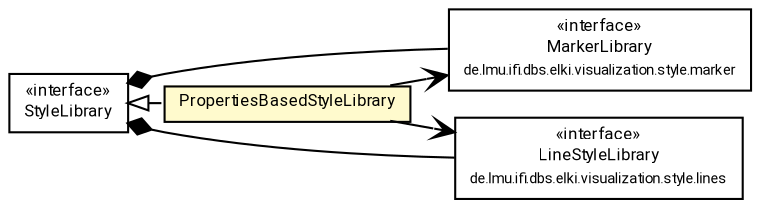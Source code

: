 #!/usr/local/bin/dot
#
# Class diagram 
# Generated by UMLGraph version R5_7_2-60-g0e99a6 (http://www.spinellis.gr/umlgraph/)
#

digraph G {
	graph [fontnames="svg"]
	edge [fontname="Roboto",fontsize=7,labelfontname="Roboto",labelfontsize=7,color="black"];
	node [fontname="Roboto",fontcolor="black",fontsize=8,shape=plaintext,margin=0,width=0,height=0];
	nodesep=0.15;
	ranksep=0.25;
	rankdir=LR;
	// de.lmu.ifi.dbs.elki.visualization.style.StyleLibrary
	c8494819 [label=<<table title="de.lmu.ifi.dbs.elki.visualization.style.StyleLibrary" border="0" cellborder="1" cellspacing="0" cellpadding="2" href="StyleLibrary.html" target="_parent">
		<tr><td><table border="0" cellspacing="0" cellpadding="1">
		<tr><td align="center" balign="center"> &#171;interface&#187; </td></tr>
		<tr><td align="center" balign="center"> <font face="Roboto">StyleLibrary</font> </td></tr>
		</table></td></tr>
		</table>>, URL="StyleLibrary.html"];
	// de.lmu.ifi.dbs.elki.visualization.style.marker.MarkerLibrary
	c8494823 [label=<<table title="de.lmu.ifi.dbs.elki.visualization.style.marker.MarkerLibrary" border="0" cellborder="1" cellspacing="0" cellpadding="2" href="marker/MarkerLibrary.html" target="_parent">
		<tr><td><table border="0" cellspacing="0" cellpadding="1">
		<tr><td align="center" balign="center"> &#171;interface&#187; </td></tr>
		<tr><td align="center" balign="center"> <font face="Roboto">MarkerLibrary</font> </td></tr>
		<tr><td align="center" balign="center"> <font face="Roboto" point-size="7.0">de.lmu.ifi.dbs.elki.visualization.style.marker</font> </td></tr>
		</table></td></tr>
		</table>>, URL="marker/MarkerLibrary.html"];
	// de.lmu.ifi.dbs.elki.visualization.style.PropertiesBasedStyleLibrary
	c8494825 [label=<<table title="de.lmu.ifi.dbs.elki.visualization.style.PropertiesBasedStyleLibrary" border="0" cellborder="1" cellspacing="0" cellpadding="2" bgcolor="lemonChiffon" href="PropertiesBasedStyleLibrary.html" target="_parent">
		<tr><td><table border="0" cellspacing="0" cellpadding="1">
		<tr><td align="center" balign="center"> <font face="Roboto">PropertiesBasedStyleLibrary</font> </td></tr>
		</table></td></tr>
		</table>>, URL="PropertiesBasedStyleLibrary.html"];
	// de.lmu.ifi.dbs.elki.visualization.style.lines.LineStyleLibrary
	c8494830 [label=<<table title="de.lmu.ifi.dbs.elki.visualization.style.lines.LineStyleLibrary" border="0" cellborder="1" cellspacing="0" cellpadding="2" href="lines/LineStyleLibrary.html" target="_parent">
		<tr><td><table border="0" cellspacing="0" cellpadding="1">
		<tr><td align="center" balign="center"> &#171;interface&#187; </td></tr>
		<tr><td align="center" balign="center"> <font face="Roboto">LineStyleLibrary</font> </td></tr>
		<tr><td align="center" balign="center"> <font face="Roboto" point-size="7.0">de.lmu.ifi.dbs.elki.visualization.style.lines</font> </td></tr>
		</table></td></tr>
		</table>>, URL="lines/LineStyleLibrary.html"];
	// de.lmu.ifi.dbs.elki.visualization.style.StyleLibrary composed de.lmu.ifi.dbs.elki.visualization.style.lines.LineStyleLibrary
	c8494819 -> c8494830 [arrowhead=none,arrowtail=diamond,dir=back,weight=6];
	// de.lmu.ifi.dbs.elki.visualization.style.StyleLibrary composed de.lmu.ifi.dbs.elki.visualization.style.marker.MarkerLibrary
	c8494819 -> c8494823 [arrowhead=none,arrowtail=diamond,dir=back,weight=6];
	// de.lmu.ifi.dbs.elki.visualization.style.PropertiesBasedStyleLibrary implements de.lmu.ifi.dbs.elki.visualization.style.StyleLibrary
	c8494819 -> c8494825 [arrowtail=empty,style=dashed,dir=back,weight=9];
	// de.lmu.ifi.dbs.elki.visualization.style.PropertiesBasedStyleLibrary navassoc de.lmu.ifi.dbs.elki.visualization.style.lines.LineStyleLibrary
	c8494825 -> c8494830 [arrowhead=open,weight=1];
	// de.lmu.ifi.dbs.elki.visualization.style.PropertiesBasedStyleLibrary navassoc de.lmu.ifi.dbs.elki.visualization.style.marker.MarkerLibrary
	c8494825 -> c8494823 [arrowhead=open,weight=1];
}

